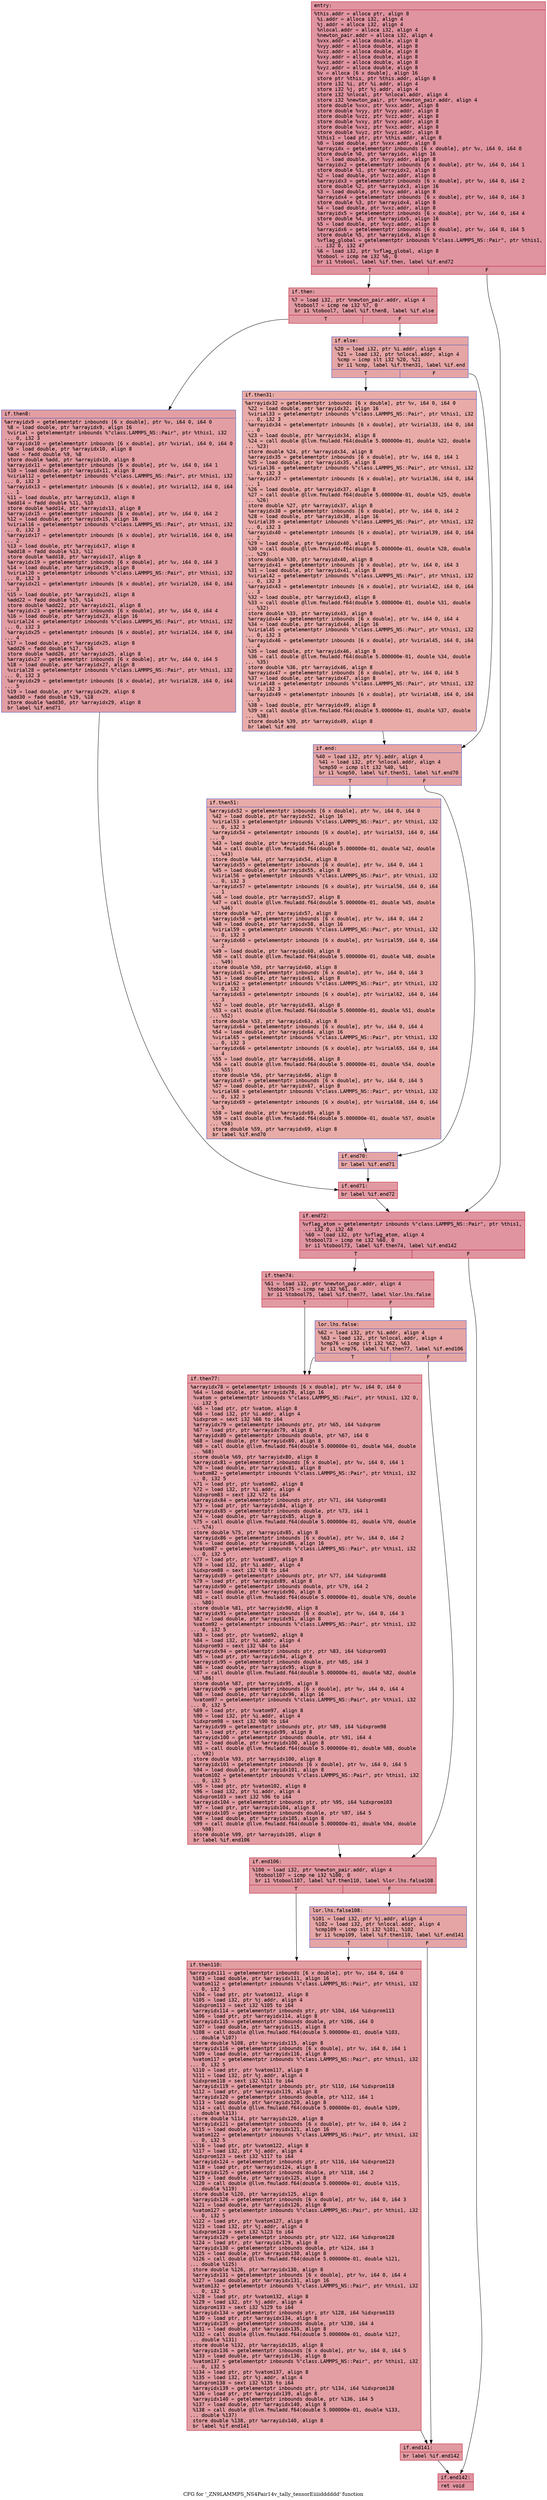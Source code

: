 digraph "CFG for '_ZN9LAMMPS_NS4Pair14v_tally_tensorEiiiidddddd' function" {
	label="CFG for '_ZN9LAMMPS_NS4Pair14v_tally_tensorEiiiidddddd' function";

	Node0x55f57339d2d0 [shape=record,color="#b70d28ff", style=filled, fillcolor="#b70d2870" fontname="Courier",label="{entry:\l|  %this.addr = alloca ptr, align 8\l  %i.addr = alloca i32, align 4\l  %j.addr = alloca i32, align 4\l  %nlocal.addr = alloca i32, align 4\l  %newton_pair.addr = alloca i32, align 4\l  %vxx.addr = alloca double, align 8\l  %vyy.addr = alloca double, align 8\l  %vzz.addr = alloca double, align 8\l  %vxy.addr = alloca double, align 8\l  %vxz.addr = alloca double, align 8\l  %vyz.addr = alloca double, align 8\l  %v = alloca [6 x double], align 16\l  store ptr %this, ptr %this.addr, align 8\l  store i32 %i, ptr %i.addr, align 4\l  store i32 %j, ptr %j.addr, align 4\l  store i32 %nlocal, ptr %nlocal.addr, align 4\l  store i32 %newton_pair, ptr %newton_pair.addr, align 4\l  store double %vxx, ptr %vxx.addr, align 8\l  store double %vyy, ptr %vyy.addr, align 8\l  store double %vzz, ptr %vzz.addr, align 8\l  store double %vxy, ptr %vxy.addr, align 8\l  store double %vxz, ptr %vxz.addr, align 8\l  store double %vyz, ptr %vyz.addr, align 8\l  %this1 = load ptr, ptr %this.addr, align 8\l  %0 = load double, ptr %vxx.addr, align 8\l  %arrayidx = getelementptr inbounds [6 x double], ptr %v, i64 0, i64 0\l  store double %0, ptr %arrayidx, align 16\l  %1 = load double, ptr %vyy.addr, align 8\l  %arrayidx2 = getelementptr inbounds [6 x double], ptr %v, i64 0, i64 1\l  store double %1, ptr %arrayidx2, align 8\l  %2 = load double, ptr %vzz.addr, align 8\l  %arrayidx3 = getelementptr inbounds [6 x double], ptr %v, i64 0, i64 2\l  store double %2, ptr %arrayidx3, align 16\l  %3 = load double, ptr %vxy.addr, align 8\l  %arrayidx4 = getelementptr inbounds [6 x double], ptr %v, i64 0, i64 3\l  store double %3, ptr %arrayidx4, align 8\l  %4 = load double, ptr %vxz.addr, align 8\l  %arrayidx5 = getelementptr inbounds [6 x double], ptr %v, i64 0, i64 4\l  store double %4, ptr %arrayidx5, align 16\l  %5 = load double, ptr %vyz.addr, align 8\l  %arrayidx6 = getelementptr inbounds [6 x double], ptr %v, i64 0, i64 5\l  store double %5, ptr %arrayidx6, align 8\l  %vflag_global = getelementptr inbounds %\"class.LAMMPS_NS::Pair\", ptr %this1,\l... i32 0, i32 47\l  %6 = load i32, ptr %vflag_global, align 8\l  %tobool = icmp ne i32 %6, 0\l  br i1 %tobool, label %if.then, label %if.end72\l|{<s0>T|<s1>F}}"];
	Node0x55f57339d2d0:s0 -> Node0x55f5733a18d0[tooltip="entry -> if.then\nProbability 62.50%" ];
	Node0x55f57339d2d0:s1 -> Node0x55f5733a1940[tooltip="entry -> if.end72\nProbability 37.50%" ];
	Node0x55f5733a18d0 [shape=record,color="#b70d28ff", style=filled, fillcolor="#bb1b2c70" fontname="Courier",label="{if.then:\l|  %7 = load i32, ptr %newton_pair.addr, align 4\l  %tobool7 = icmp ne i32 %7, 0\l  br i1 %tobool7, label %if.then8, label %if.else\l|{<s0>T|<s1>F}}"];
	Node0x55f5733a18d0:s0 -> Node0x55f5733a1b40[tooltip="if.then -> if.then8\nProbability 62.50%" ];
	Node0x55f5733a18d0:s1 -> Node0x55f5733a1b90[tooltip="if.then -> if.else\nProbability 37.50%" ];
	Node0x55f5733a1b40 [shape=record,color="#3d50c3ff", style=filled, fillcolor="#be242e70" fontname="Courier",label="{if.then8:\l|  %arrayidx9 = getelementptr inbounds [6 x double], ptr %v, i64 0, i64 0\l  %8 = load double, ptr %arrayidx9, align 16\l  %virial = getelementptr inbounds %\"class.LAMMPS_NS::Pair\", ptr %this1, i32\l... 0, i32 3\l  %arrayidx10 = getelementptr inbounds [6 x double], ptr %virial, i64 0, i64 0\l  %9 = load double, ptr %arrayidx10, align 8\l  %add = fadd double %9, %8\l  store double %add, ptr %arrayidx10, align 8\l  %arrayidx11 = getelementptr inbounds [6 x double], ptr %v, i64 0, i64 1\l  %10 = load double, ptr %arrayidx11, align 8\l  %virial12 = getelementptr inbounds %\"class.LAMMPS_NS::Pair\", ptr %this1, i32\l... 0, i32 3\l  %arrayidx13 = getelementptr inbounds [6 x double], ptr %virial12, i64 0, i64\l... 1\l  %11 = load double, ptr %arrayidx13, align 8\l  %add14 = fadd double %11, %10\l  store double %add14, ptr %arrayidx13, align 8\l  %arrayidx15 = getelementptr inbounds [6 x double], ptr %v, i64 0, i64 2\l  %12 = load double, ptr %arrayidx15, align 16\l  %virial16 = getelementptr inbounds %\"class.LAMMPS_NS::Pair\", ptr %this1, i32\l... 0, i32 3\l  %arrayidx17 = getelementptr inbounds [6 x double], ptr %virial16, i64 0, i64\l... 2\l  %13 = load double, ptr %arrayidx17, align 8\l  %add18 = fadd double %13, %12\l  store double %add18, ptr %arrayidx17, align 8\l  %arrayidx19 = getelementptr inbounds [6 x double], ptr %v, i64 0, i64 3\l  %14 = load double, ptr %arrayidx19, align 8\l  %virial20 = getelementptr inbounds %\"class.LAMMPS_NS::Pair\", ptr %this1, i32\l... 0, i32 3\l  %arrayidx21 = getelementptr inbounds [6 x double], ptr %virial20, i64 0, i64\l... 3\l  %15 = load double, ptr %arrayidx21, align 8\l  %add22 = fadd double %15, %14\l  store double %add22, ptr %arrayidx21, align 8\l  %arrayidx23 = getelementptr inbounds [6 x double], ptr %v, i64 0, i64 4\l  %16 = load double, ptr %arrayidx23, align 16\l  %virial24 = getelementptr inbounds %\"class.LAMMPS_NS::Pair\", ptr %this1, i32\l... 0, i32 3\l  %arrayidx25 = getelementptr inbounds [6 x double], ptr %virial24, i64 0, i64\l... 4\l  %17 = load double, ptr %arrayidx25, align 8\l  %add26 = fadd double %17, %16\l  store double %add26, ptr %arrayidx25, align 8\l  %arrayidx27 = getelementptr inbounds [6 x double], ptr %v, i64 0, i64 5\l  %18 = load double, ptr %arrayidx27, align 8\l  %virial28 = getelementptr inbounds %\"class.LAMMPS_NS::Pair\", ptr %this1, i32\l... 0, i32 3\l  %arrayidx29 = getelementptr inbounds [6 x double], ptr %virial28, i64 0, i64\l... 5\l  %19 = load double, ptr %arrayidx29, align 8\l  %add30 = fadd double %19, %18\l  store double %add30, ptr %arrayidx29, align 8\l  br label %if.end71\l}"];
	Node0x55f5733a1b40 -> Node0x55f5733a3e30[tooltip="if.then8 -> if.end71\nProbability 100.00%" ];
	Node0x55f5733a1b90 [shape=record,color="#3d50c3ff", style=filled, fillcolor="#c5333470" fontname="Courier",label="{if.else:\l|  %20 = load i32, ptr %i.addr, align 4\l  %21 = load i32, ptr %nlocal.addr, align 4\l  %cmp = icmp slt i32 %20, %21\l  br i1 %cmp, label %if.then31, label %if.end\l|{<s0>T|<s1>F}}"];
	Node0x55f5733a1b90:s0 -> Node0x55f5733a40d0[tooltip="if.else -> if.then31\nProbability 50.00%" ];
	Node0x55f5733a1b90:s1 -> Node0x55f5733a4150[tooltip="if.else -> if.end\nProbability 50.00%" ];
	Node0x55f5733a40d0 [shape=record,color="#3d50c3ff", style=filled, fillcolor="#cc403a70" fontname="Courier",label="{if.then31:\l|  %arrayidx32 = getelementptr inbounds [6 x double], ptr %v, i64 0, i64 0\l  %22 = load double, ptr %arrayidx32, align 16\l  %virial33 = getelementptr inbounds %\"class.LAMMPS_NS::Pair\", ptr %this1, i32\l... 0, i32 3\l  %arrayidx34 = getelementptr inbounds [6 x double], ptr %virial33, i64 0, i64\l... 0\l  %23 = load double, ptr %arrayidx34, align 8\l  %24 = call double @llvm.fmuladd.f64(double 5.000000e-01, double %22, double\l... %23)\l  store double %24, ptr %arrayidx34, align 8\l  %arrayidx35 = getelementptr inbounds [6 x double], ptr %v, i64 0, i64 1\l  %25 = load double, ptr %arrayidx35, align 8\l  %virial36 = getelementptr inbounds %\"class.LAMMPS_NS::Pair\", ptr %this1, i32\l... 0, i32 3\l  %arrayidx37 = getelementptr inbounds [6 x double], ptr %virial36, i64 0, i64\l... 1\l  %26 = load double, ptr %arrayidx37, align 8\l  %27 = call double @llvm.fmuladd.f64(double 5.000000e-01, double %25, double\l... %26)\l  store double %27, ptr %arrayidx37, align 8\l  %arrayidx38 = getelementptr inbounds [6 x double], ptr %v, i64 0, i64 2\l  %28 = load double, ptr %arrayidx38, align 16\l  %virial39 = getelementptr inbounds %\"class.LAMMPS_NS::Pair\", ptr %this1, i32\l... 0, i32 3\l  %arrayidx40 = getelementptr inbounds [6 x double], ptr %virial39, i64 0, i64\l... 2\l  %29 = load double, ptr %arrayidx40, align 8\l  %30 = call double @llvm.fmuladd.f64(double 5.000000e-01, double %28, double\l... %29)\l  store double %30, ptr %arrayidx40, align 8\l  %arrayidx41 = getelementptr inbounds [6 x double], ptr %v, i64 0, i64 3\l  %31 = load double, ptr %arrayidx41, align 8\l  %virial42 = getelementptr inbounds %\"class.LAMMPS_NS::Pair\", ptr %this1, i32\l... 0, i32 3\l  %arrayidx43 = getelementptr inbounds [6 x double], ptr %virial42, i64 0, i64\l... 3\l  %32 = load double, ptr %arrayidx43, align 8\l  %33 = call double @llvm.fmuladd.f64(double 5.000000e-01, double %31, double\l... %32)\l  store double %33, ptr %arrayidx43, align 8\l  %arrayidx44 = getelementptr inbounds [6 x double], ptr %v, i64 0, i64 4\l  %34 = load double, ptr %arrayidx44, align 16\l  %virial45 = getelementptr inbounds %\"class.LAMMPS_NS::Pair\", ptr %this1, i32\l... 0, i32 3\l  %arrayidx46 = getelementptr inbounds [6 x double], ptr %virial45, i64 0, i64\l... 4\l  %35 = load double, ptr %arrayidx46, align 8\l  %36 = call double @llvm.fmuladd.f64(double 5.000000e-01, double %34, double\l... %35)\l  store double %36, ptr %arrayidx46, align 8\l  %arrayidx47 = getelementptr inbounds [6 x double], ptr %v, i64 0, i64 5\l  %37 = load double, ptr %arrayidx47, align 8\l  %virial48 = getelementptr inbounds %\"class.LAMMPS_NS::Pair\", ptr %this1, i32\l... 0, i32 3\l  %arrayidx49 = getelementptr inbounds [6 x double], ptr %virial48, i64 0, i64\l... 5\l  %38 = load double, ptr %arrayidx49, align 8\l  %39 = call double @llvm.fmuladd.f64(double 5.000000e-01, double %37, double\l... %38)\l  store double %39, ptr %arrayidx49, align 8\l  br label %if.end\l}"];
	Node0x55f5733a40d0 -> Node0x55f5733a4150[tooltip="if.then31 -> if.end\nProbability 100.00%" ];
	Node0x55f5733a4150 [shape=record,color="#3d50c3ff", style=filled, fillcolor="#c5333470" fontname="Courier",label="{if.end:\l|  %40 = load i32, ptr %j.addr, align 4\l  %41 = load i32, ptr %nlocal.addr, align 4\l  %cmp50 = icmp slt i32 %40, %41\l  br i1 %cmp50, label %if.then51, label %if.end70\l|{<s0>T|<s1>F}}"];
	Node0x55f5733a4150:s0 -> Node0x55f5733a65f0[tooltip="if.end -> if.then51\nProbability 50.00%" ];
	Node0x55f5733a4150:s1 -> Node0x55f5733a6640[tooltip="if.end -> if.end70\nProbability 50.00%" ];
	Node0x55f5733a65f0 [shape=record,color="#3d50c3ff", style=filled, fillcolor="#cc403a70" fontname="Courier",label="{if.then51:\l|  %arrayidx52 = getelementptr inbounds [6 x double], ptr %v, i64 0, i64 0\l  %42 = load double, ptr %arrayidx52, align 16\l  %virial53 = getelementptr inbounds %\"class.LAMMPS_NS::Pair\", ptr %this1, i32\l... 0, i32 3\l  %arrayidx54 = getelementptr inbounds [6 x double], ptr %virial53, i64 0, i64\l... 0\l  %43 = load double, ptr %arrayidx54, align 8\l  %44 = call double @llvm.fmuladd.f64(double 5.000000e-01, double %42, double\l... %43)\l  store double %44, ptr %arrayidx54, align 8\l  %arrayidx55 = getelementptr inbounds [6 x double], ptr %v, i64 0, i64 1\l  %45 = load double, ptr %arrayidx55, align 8\l  %virial56 = getelementptr inbounds %\"class.LAMMPS_NS::Pair\", ptr %this1, i32\l... 0, i32 3\l  %arrayidx57 = getelementptr inbounds [6 x double], ptr %virial56, i64 0, i64\l... 1\l  %46 = load double, ptr %arrayidx57, align 8\l  %47 = call double @llvm.fmuladd.f64(double 5.000000e-01, double %45, double\l... %46)\l  store double %47, ptr %arrayidx57, align 8\l  %arrayidx58 = getelementptr inbounds [6 x double], ptr %v, i64 0, i64 2\l  %48 = load double, ptr %arrayidx58, align 16\l  %virial59 = getelementptr inbounds %\"class.LAMMPS_NS::Pair\", ptr %this1, i32\l... 0, i32 3\l  %arrayidx60 = getelementptr inbounds [6 x double], ptr %virial59, i64 0, i64\l... 2\l  %49 = load double, ptr %arrayidx60, align 8\l  %50 = call double @llvm.fmuladd.f64(double 5.000000e-01, double %48, double\l... %49)\l  store double %50, ptr %arrayidx60, align 8\l  %arrayidx61 = getelementptr inbounds [6 x double], ptr %v, i64 0, i64 3\l  %51 = load double, ptr %arrayidx61, align 8\l  %virial62 = getelementptr inbounds %\"class.LAMMPS_NS::Pair\", ptr %this1, i32\l... 0, i32 3\l  %arrayidx63 = getelementptr inbounds [6 x double], ptr %virial62, i64 0, i64\l... 3\l  %52 = load double, ptr %arrayidx63, align 8\l  %53 = call double @llvm.fmuladd.f64(double 5.000000e-01, double %51, double\l... %52)\l  store double %53, ptr %arrayidx63, align 8\l  %arrayidx64 = getelementptr inbounds [6 x double], ptr %v, i64 0, i64 4\l  %54 = load double, ptr %arrayidx64, align 16\l  %virial65 = getelementptr inbounds %\"class.LAMMPS_NS::Pair\", ptr %this1, i32\l... 0, i32 3\l  %arrayidx66 = getelementptr inbounds [6 x double], ptr %virial65, i64 0, i64\l... 4\l  %55 = load double, ptr %arrayidx66, align 8\l  %56 = call double @llvm.fmuladd.f64(double 5.000000e-01, double %54, double\l... %55)\l  store double %56, ptr %arrayidx66, align 8\l  %arrayidx67 = getelementptr inbounds [6 x double], ptr %v, i64 0, i64 5\l  %57 = load double, ptr %arrayidx67, align 8\l  %virial68 = getelementptr inbounds %\"class.LAMMPS_NS::Pair\", ptr %this1, i32\l... 0, i32 3\l  %arrayidx69 = getelementptr inbounds [6 x double], ptr %virial68, i64 0, i64\l... 5\l  %58 = load double, ptr %arrayidx69, align 8\l  %59 = call double @llvm.fmuladd.f64(double 5.000000e-01, double %57, double\l... %58)\l  store double %59, ptr %arrayidx69, align 8\l  br label %if.end70\l}"];
	Node0x55f5733a65f0 -> Node0x55f5733a6640[tooltip="if.then51 -> if.end70\nProbability 100.00%" ];
	Node0x55f5733a6640 [shape=record,color="#3d50c3ff", style=filled, fillcolor="#c5333470" fontname="Courier",label="{if.end70:\l|  br label %if.end71\l}"];
	Node0x55f5733a6640 -> Node0x55f5733a3e30[tooltip="if.end70 -> if.end71\nProbability 100.00%" ];
	Node0x55f5733a3e30 [shape=record,color="#b70d28ff", style=filled, fillcolor="#bb1b2c70" fontname="Courier",label="{if.end71:\l|  br label %if.end72\l}"];
	Node0x55f5733a3e30 -> Node0x55f5733a1940[tooltip="if.end71 -> if.end72\nProbability 100.00%" ];
	Node0x55f5733a1940 [shape=record,color="#b70d28ff", style=filled, fillcolor="#b70d2870" fontname="Courier",label="{if.end72:\l|  %vflag_atom = getelementptr inbounds %\"class.LAMMPS_NS::Pair\", ptr %this1,\l... i32 0, i32 48\l  %60 = load i32, ptr %vflag_atom, align 4\l  %tobool73 = icmp ne i32 %60, 0\l  br i1 %tobool73, label %if.then74, label %if.end142\l|{<s0>T|<s1>F}}"];
	Node0x55f5733a1940:s0 -> Node0x55f5733a9ab0[tooltip="if.end72 -> if.then74\nProbability 62.50%" ];
	Node0x55f5733a1940:s1 -> Node0x55f5733a9b30[tooltip="if.end72 -> if.end142\nProbability 37.50%" ];
	Node0x55f5733a9ab0 [shape=record,color="#b70d28ff", style=filled, fillcolor="#bb1b2c70" fontname="Courier",label="{if.then74:\l|  %61 = load i32, ptr %newton_pair.addr, align 4\l  %tobool75 = icmp ne i32 %61, 0\l  br i1 %tobool75, label %if.then77, label %lor.lhs.false\l|{<s0>T|<s1>F}}"];
	Node0x55f5733a9ab0:s0 -> Node0x55f5733a9dd0[tooltip="if.then74 -> if.then77\nProbability 62.50%" ];
	Node0x55f5733a9ab0:s1 -> Node0x55f5733a9e20[tooltip="if.then74 -> lor.lhs.false\nProbability 37.50%" ];
	Node0x55f5733a9e20 [shape=record,color="#3d50c3ff", style=filled, fillcolor="#c5333470" fontname="Courier",label="{lor.lhs.false:\l|  %62 = load i32, ptr %i.addr, align 4\l  %63 = load i32, ptr %nlocal.addr, align 4\l  %cmp76 = icmp slt i32 %62, %63\l  br i1 %cmp76, label %if.then77, label %if.end106\l|{<s0>T|<s1>F}}"];
	Node0x55f5733a9e20:s0 -> Node0x55f5733a9dd0[tooltip="lor.lhs.false -> if.then77\nProbability 50.00%" ];
	Node0x55f5733a9e20:s1 -> Node0x55f5733aa0e0[tooltip="lor.lhs.false -> if.end106\nProbability 50.00%" ];
	Node0x55f5733a9dd0 [shape=record,color="#b70d28ff", style=filled, fillcolor="#be242e70" fontname="Courier",label="{if.then77:\l|  %arrayidx78 = getelementptr inbounds [6 x double], ptr %v, i64 0, i64 0\l  %64 = load double, ptr %arrayidx78, align 16\l  %vatom = getelementptr inbounds %\"class.LAMMPS_NS::Pair\", ptr %this1, i32 0,\l... i32 5\l  %65 = load ptr, ptr %vatom, align 8\l  %66 = load i32, ptr %i.addr, align 4\l  %idxprom = sext i32 %66 to i64\l  %arrayidx79 = getelementptr inbounds ptr, ptr %65, i64 %idxprom\l  %67 = load ptr, ptr %arrayidx79, align 8\l  %arrayidx80 = getelementptr inbounds double, ptr %67, i64 0\l  %68 = load double, ptr %arrayidx80, align 8\l  %69 = call double @llvm.fmuladd.f64(double 5.000000e-01, double %64, double\l... %68)\l  store double %69, ptr %arrayidx80, align 8\l  %arrayidx81 = getelementptr inbounds [6 x double], ptr %v, i64 0, i64 1\l  %70 = load double, ptr %arrayidx81, align 8\l  %vatom82 = getelementptr inbounds %\"class.LAMMPS_NS::Pair\", ptr %this1, i32\l... 0, i32 5\l  %71 = load ptr, ptr %vatom82, align 8\l  %72 = load i32, ptr %i.addr, align 4\l  %idxprom83 = sext i32 %72 to i64\l  %arrayidx84 = getelementptr inbounds ptr, ptr %71, i64 %idxprom83\l  %73 = load ptr, ptr %arrayidx84, align 8\l  %arrayidx85 = getelementptr inbounds double, ptr %73, i64 1\l  %74 = load double, ptr %arrayidx85, align 8\l  %75 = call double @llvm.fmuladd.f64(double 5.000000e-01, double %70, double\l... %74)\l  store double %75, ptr %arrayidx85, align 8\l  %arrayidx86 = getelementptr inbounds [6 x double], ptr %v, i64 0, i64 2\l  %76 = load double, ptr %arrayidx86, align 16\l  %vatom87 = getelementptr inbounds %\"class.LAMMPS_NS::Pair\", ptr %this1, i32\l... 0, i32 5\l  %77 = load ptr, ptr %vatom87, align 8\l  %78 = load i32, ptr %i.addr, align 4\l  %idxprom88 = sext i32 %78 to i64\l  %arrayidx89 = getelementptr inbounds ptr, ptr %77, i64 %idxprom88\l  %79 = load ptr, ptr %arrayidx89, align 8\l  %arrayidx90 = getelementptr inbounds double, ptr %79, i64 2\l  %80 = load double, ptr %arrayidx90, align 8\l  %81 = call double @llvm.fmuladd.f64(double 5.000000e-01, double %76, double\l... %80)\l  store double %81, ptr %arrayidx90, align 8\l  %arrayidx91 = getelementptr inbounds [6 x double], ptr %v, i64 0, i64 3\l  %82 = load double, ptr %arrayidx91, align 8\l  %vatom92 = getelementptr inbounds %\"class.LAMMPS_NS::Pair\", ptr %this1, i32\l... 0, i32 5\l  %83 = load ptr, ptr %vatom92, align 8\l  %84 = load i32, ptr %i.addr, align 4\l  %idxprom93 = sext i32 %84 to i64\l  %arrayidx94 = getelementptr inbounds ptr, ptr %83, i64 %idxprom93\l  %85 = load ptr, ptr %arrayidx94, align 8\l  %arrayidx95 = getelementptr inbounds double, ptr %85, i64 3\l  %86 = load double, ptr %arrayidx95, align 8\l  %87 = call double @llvm.fmuladd.f64(double 5.000000e-01, double %82, double\l... %86)\l  store double %87, ptr %arrayidx95, align 8\l  %arrayidx96 = getelementptr inbounds [6 x double], ptr %v, i64 0, i64 4\l  %88 = load double, ptr %arrayidx96, align 16\l  %vatom97 = getelementptr inbounds %\"class.LAMMPS_NS::Pair\", ptr %this1, i32\l... 0, i32 5\l  %89 = load ptr, ptr %vatom97, align 8\l  %90 = load i32, ptr %i.addr, align 4\l  %idxprom98 = sext i32 %90 to i64\l  %arrayidx99 = getelementptr inbounds ptr, ptr %89, i64 %idxprom98\l  %91 = load ptr, ptr %arrayidx99, align 8\l  %arrayidx100 = getelementptr inbounds double, ptr %91, i64 4\l  %92 = load double, ptr %arrayidx100, align 8\l  %93 = call double @llvm.fmuladd.f64(double 5.000000e-01, double %88, double\l... %92)\l  store double %93, ptr %arrayidx100, align 8\l  %arrayidx101 = getelementptr inbounds [6 x double], ptr %v, i64 0, i64 5\l  %94 = load double, ptr %arrayidx101, align 8\l  %vatom102 = getelementptr inbounds %\"class.LAMMPS_NS::Pair\", ptr %this1, i32\l... 0, i32 5\l  %95 = load ptr, ptr %vatom102, align 8\l  %96 = load i32, ptr %i.addr, align 4\l  %idxprom103 = sext i32 %96 to i64\l  %arrayidx104 = getelementptr inbounds ptr, ptr %95, i64 %idxprom103\l  %97 = load ptr, ptr %arrayidx104, align 8\l  %arrayidx105 = getelementptr inbounds double, ptr %97, i64 5\l  %98 = load double, ptr %arrayidx105, align 8\l  %99 = call double @llvm.fmuladd.f64(double 5.000000e-01, double %94, double\l... %98)\l  store double %99, ptr %arrayidx105, align 8\l  br label %if.end106\l}"];
	Node0x55f5733a9dd0 -> Node0x55f5733aa0e0[tooltip="if.then77 -> if.end106\nProbability 100.00%" ];
	Node0x55f5733aa0e0 [shape=record,color="#b70d28ff", style=filled, fillcolor="#bb1b2c70" fontname="Courier",label="{if.end106:\l|  %100 = load i32, ptr %newton_pair.addr, align 4\l  %tobool107 = icmp ne i32 %100, 0\l  br i1 %tobool107, label %if.then110, label %lor.lhs.false108\l|{<s0>T|<s1>F}}"];
	Node0x55f5733aa0e0:s0 -> Node0x55f5733a79d0[tooltip="if.end106 -> if.then110\nProbability 62.50%" ];
	Node0x55f5733aa0e0:s1 -> Node0x55f5733adef0[tooltip="if.end106 -> lor.lhs.false108\nProbability 37.50%" ];
	Node0x55f5733adef0 [shape=record,color="#3d50c3ff", style=filled, fillcolor="#c5333470" fontname="Courier",label="{lor.lhs.false108:\l|  %101 = load i32, ptr %j.addr, align 4\l  %102 = load i32, ptr %nlocal.addr, align 4\l  %cmp109 = icmp slt i32 %101, %102\l  br i1 %cmp109, label %if.then110, label %if.end141\l|{<s0>T|<s1>F}}"];
	Node0x55f5733adef0:s0 -> Node0x55f5733a79d0[tooltip="lor.lhs.false108 -> if.then110\nProbability 50.00%" ];
	Node0x55f5733adef0:s1 -> Node0x55f5733ae1e0[tooltip="lor.lhs.false108 -> if.end141\nProbability 50.00%" ];
	Node0x55f5733a79d0 [shape=record,color="#b70d28ff", style=filled, fillcolor="#be242e70" fontname="Courier",label="{if.then110:\l|  %arrayidx111 = getelementptr inbounds [6 x double], ptr %v, i64 0, i64 0\l  %103 = load double, ptr %arrayidx111, align 16\l  %vatom112 = getelementptr inbounds %\"class.LAMMPS_NS::Pair\", ptr %this1, i32\l... 0, i32 5\l  %104 = load ptr, ptr %vatom112, align 8\l  %105 = load i32, ptr %j.addr, align 4\l  %idxprom113 = sext i32 %105 to i64\l  %arrayidx114 = getelementptr inbounds ptr, ptr %104, i64 %idxprom113\l  %106 = load ptr, ptr %arrayidx114, align 8\l  %arrayidx115 = getelementptr inbounds double, ptr %106, i64 0\l  %107 = load double, ptr %arrayidx115, align 8\l  %108 = call double @llvm.fmuladd.f64(double 5.000000e-01, double %103,\l... double %107)\l  store double %108, ptr %arrayidx115, align 8\l  %arrayidx116 = getelementptr inbounds [6 x double], ptr %v, i64 0, i64 1\l  %109 = load double, ptr %arrayidx116, align 8\l  %vatom117 = getelementptr inbounds %\"class.LAMMPS_NS::Pair\", ptr %this1, i32\l... 0, i32 5\l  %110 = load ptr, ptr %vatom117, align 8\l  %111 = load i32, ptr %j.addr, align 4\l  %idxprom118 = sext i32 %111 to i64\l  %arrayidx119 = getelementptr inbounds ptr, ptr %110, i64 %idxprom118\l  %112 = load ptr, ptr %arrayidx119, align 8\l  %arrayidx120 = getelementptr inbounds double, ptr %112, i64 1\l  %113 = load double, ptr %arrayidx120, align 8\l  %114 = call double @llvm.fmuladd.f64(double 5.000000e-01, double %109,\l... double %113)\l  store double %114, ptr %arrayidx120, align 8\l  %arrayidx121 = getelementptr inbounds [6 x double], ptr %v, i64 0, i64 2\l  %115 = load double, ptr %arrayidx121, align 16\l  %vatom122 = getelementptr inbounds %\"class.LAMMPS_NS::Pair\", ptr %this1, i32\l... 0, i32 5\l  %116 = load ptr, ptr %vatom122, align 8\l  %117 = load i32, ptr %j.addr, align 4\l  %idxprom123 = sext i32 %117 to i64\l  %arrayidx124 = getelementptr inbounds ptr, ptr %116, i64 %idxprom123\l  %118 = load ptr, ptr %arrayidx124, align 8\l  %arrayidx125 = getelementptr inbounds double, ptr %118, i64 2\l  %119 = load double, ptr %arrayidx125, align 8\l  %120 = call double @llvm.fmuladd.f64(double 5.000000e-01, double %115,\l... double %119)\l  store double %120, ptr %arrayidx125, align 8\l  %arrayidx126 = getelementptr inbounds [6 x double], ptr %v, i64 0, i64 3\l  %121 = load double, ptr %arrayidx126, align 8\l  %vatom127 = getelementptr inbounds %\"class.LAMMPS_NS::Pair\", ptr %this1, i32\l... 0, i32 5\l  %122 = load ptr, ptr %vatom127, align 8\l  %123 = load i32, ptr %j.addr, align 4\l  %idxprom128 = sext i32 %123 to i64\l  %arrayidx129 = getelementptr inbounds ptr, ptr %122, i64 %idxprom128\l  %124 = load ptr, ptr %arrayidx129, align 8\l  %arrayidx130 = getelementptr inbounds double, ptr %124, i64 3\l  %125 = load double, ptr %arrayidx130, align 8\l  %126 = call double @llvm.fmuladd.f64(double 5.000000e-01, double %121,\l... double %125)\l  store double %126, ptr %arrayidx130, align 8\l  %arrayidx131 = getelementptr inbounds [6 x double], ptr %v, i64 0, i64 4\l  %127 = load double, ptr %arrayidx131, align 16\l  %vatom132 = getelementptr inbounds %\"class.LAMMPS_NS::Pair\", ptr %this1, i32\l... 0, i32 5\l  %128 = load ptr, ptr %vatom132, align 8\l  %129 = load i32, ptr %j.addr, align 4\l  %idxprom133 = sext i32 %129 to i64\l  %arrayidx134 = getelementptr inbounds ptr, ptr %128, i64 %idxprom133\l  %130 = load ptr, ptr %arrayidx134, align 8\l  %arrayidx135 = getelementptr inbounds double, ptr %130, i64 4\l  %131 = load double, ptr %arrayidx135, align 8\l  %132 = call double @llvm.fmuladd.f64(double 5.000000e-01, double %127,\l... double %131)\l  store double %132, ptr %arrayidx135, align 8\l  %arrayidx136 = getelementptr inbounds [6 x double], ptr %v, i64 0, i64 5\l  %133 = load double, ptr %arrayidx136, align 8\l  %vatom137 = getelementptr inbounds %\"class.LAMMPS_NS::Pair\", ptr %this1, i32\l... 0, i32 5\l  %134 = load ptr, ptr %vatom137, align 8\l  %135 = load i32, ptr %j.addr, align 4\l  %idxprom138 = sext i32 %135 to i64\l  %arrayidx139 = getelementptr inbounds ptr, ptr %134, i64 %idxprom138\l  %136 = load ptr, ptr %arrayidx139, align 8\l  %arrayidx140 = getelementptr inbounds double, ptr %136, i64 5\l  %137 = load double, ptr %arrayidx140, align 8\l  %138 = call double @llvm.fmuladd.f64(double 5.000000e-01, double %133,\l... double %137)\l  store double %138, ptr %arrayidx140, align 8\l  br label %if.end141\l}"];
	Node0x55f5733a79d0 -> Node0x55f5733ae1e0[tooltip="if.then110 -> if.end141\nProbability 100.00%" ];
	Node0x55f5733ae1e0 [shape=record,color="#b70d28ff", style=filled, fillcolor="#bb1b2c70" fontname="Courier",label="{if.end141:\l|  br label %if.end142\l}"];
	Node0x55f5733ae1e0 -> Node0x55f5733a9b30[tooltip="if.end141 -> if.end142\nProbability 100.00%" ];
	Node0x55f5733a9b30 [shape=record,color="#b70d28ff", style=filled, fillcolor="#b70d2870" fontname="Courier",label="{if.end142:\l|  ret void\l}"];
}
